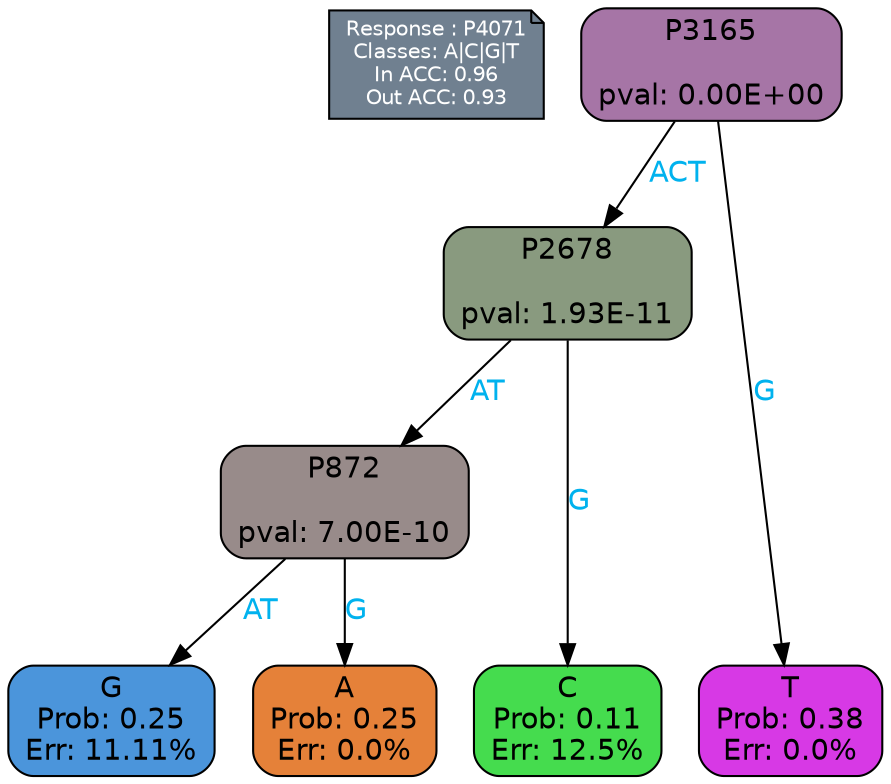 digraph Tree {
node [shape=box, style="filled, rounded", color="black", fontname=helvetica] ;
graph [ranksep=equally, splines=polylines, bgcolor=transparent, dpi=600] ;
edge [fontname=helvetica] ;
LEGEND [label="Response : P4071
Classes: A|C|G|T
In ACC: 0.96
Out ACC: 0.93
",shape=note,align=left,style=filled,fillcolor="slategray",fontcolor="white",fontsize=10];1 [label="P3165

pval: 0.00E+00", fillcolor="#a675a6"] ;
2 [label="P2678

pval: 1.93E-11", fillcolor="#899a7f"] ;
3 [label="P872

pval: 7.00E-10", fillcolor="#988b8a"] ;
4 [label="G
Prob: 0.25
Err: 11.11%", fillcolor="#4b95db"] ;
5 [label="A
Prob: 0.25
Err: 0.0%", fillcolor="#e58139"] ;
6 [label="C
Prob: 0.11
Err: 12.5%", fillcolor="#45dc4e"] ;
7 [label="T
Prob: 0.38
Err: 0.0%", fillcolor="#d739e5"] ;
1 -> 2 [label="ACT",fontcolor=deepskyblue2] ;
1 -> 7 [label="G",fontcolor=deepskyblue2] ;
2 -> 3 [label="AT",fontcolor=deepskyblue2] ;
2 -> 6 [label="G",fontcolor=deepskyblue2] ;
3 -> 4 [label="AT",fontcolor=deepskyblue2] ;
3 -> 5 [label="G",fontcolor=deepskyblue2] ;
{rank = same; 4;5;6;7;}{rank = same; LEGEND;1;}}